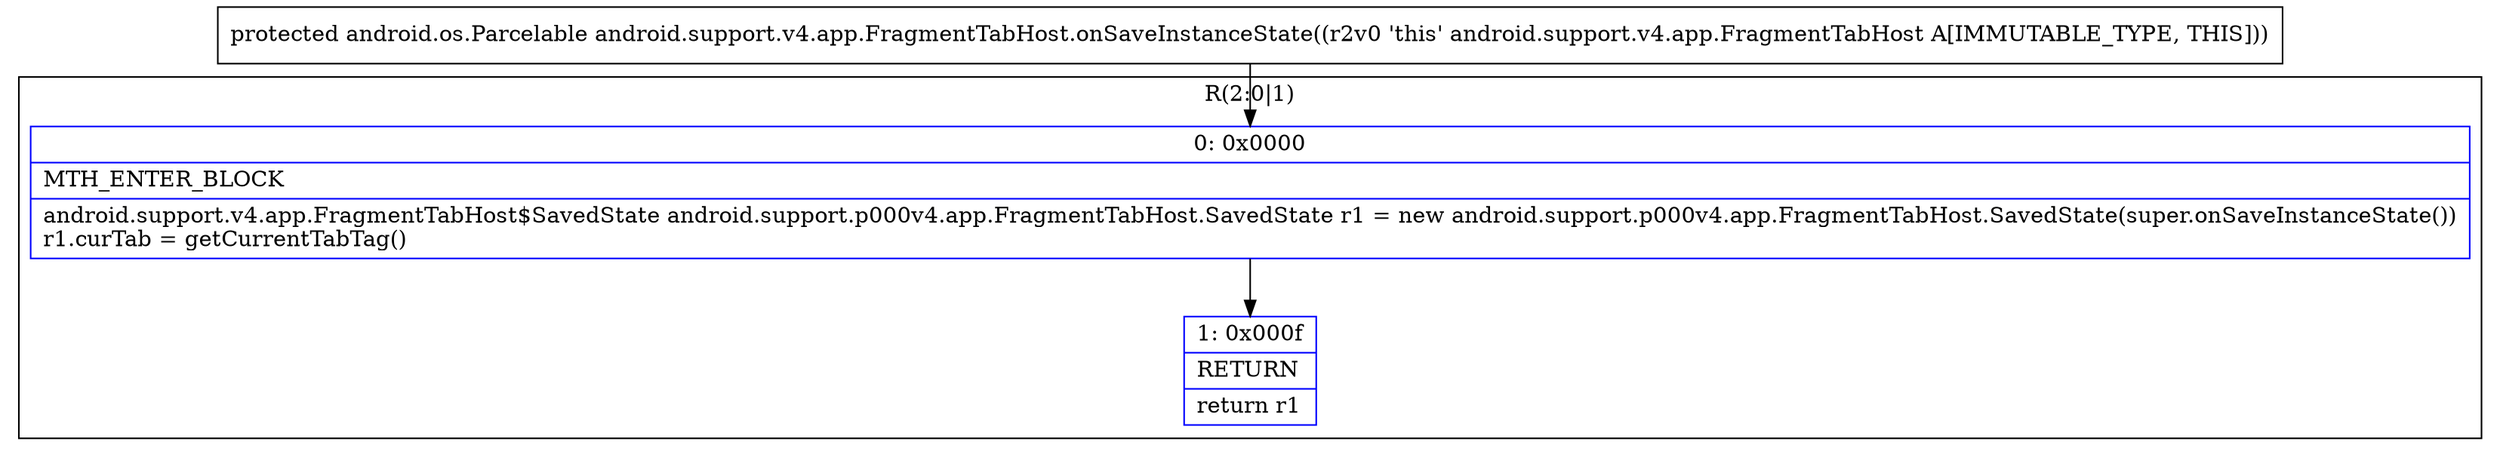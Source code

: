 digraph "CFG forandroid.support.v4.app.FragmentTabHost.onSaveInstanceState()Landroid\/os\/Parcelable;" {
subgraph cluster_Region_1249113855 {
label = "R(2:0|1)";
node [shape=record,color=blue];
Node_0 [shape=record,label="{0\:\ 0x0000|MTH_ENTER_BLOCK\l|android.support.v4.app.FragmentTabHost$SavedState android.support.p000v4.app.FragmentTabHost.SavedState r1 = new android.support.p000v4.app.FragmentTabHost.SavedState(super.onSaveInstanceState())\lr1.curTab = getCurrentTabTag()\l}"];
Node_1 [shape=record,label="{1\:\ 0x000f|RETURN\l|return r1\l}"];
}
MethodNode[shape=record,label="{protected android.os.Parcelable android.support.v4.app.FragmentTabHost.onSaveInstanceState((r2v0 'this' android.support.v4.app.FragmentTabHost A[IMMUTABLE_TYPE, THIS])) }"];
MethodNode -> Node_0;
Node_0 -> Node_1;
}

